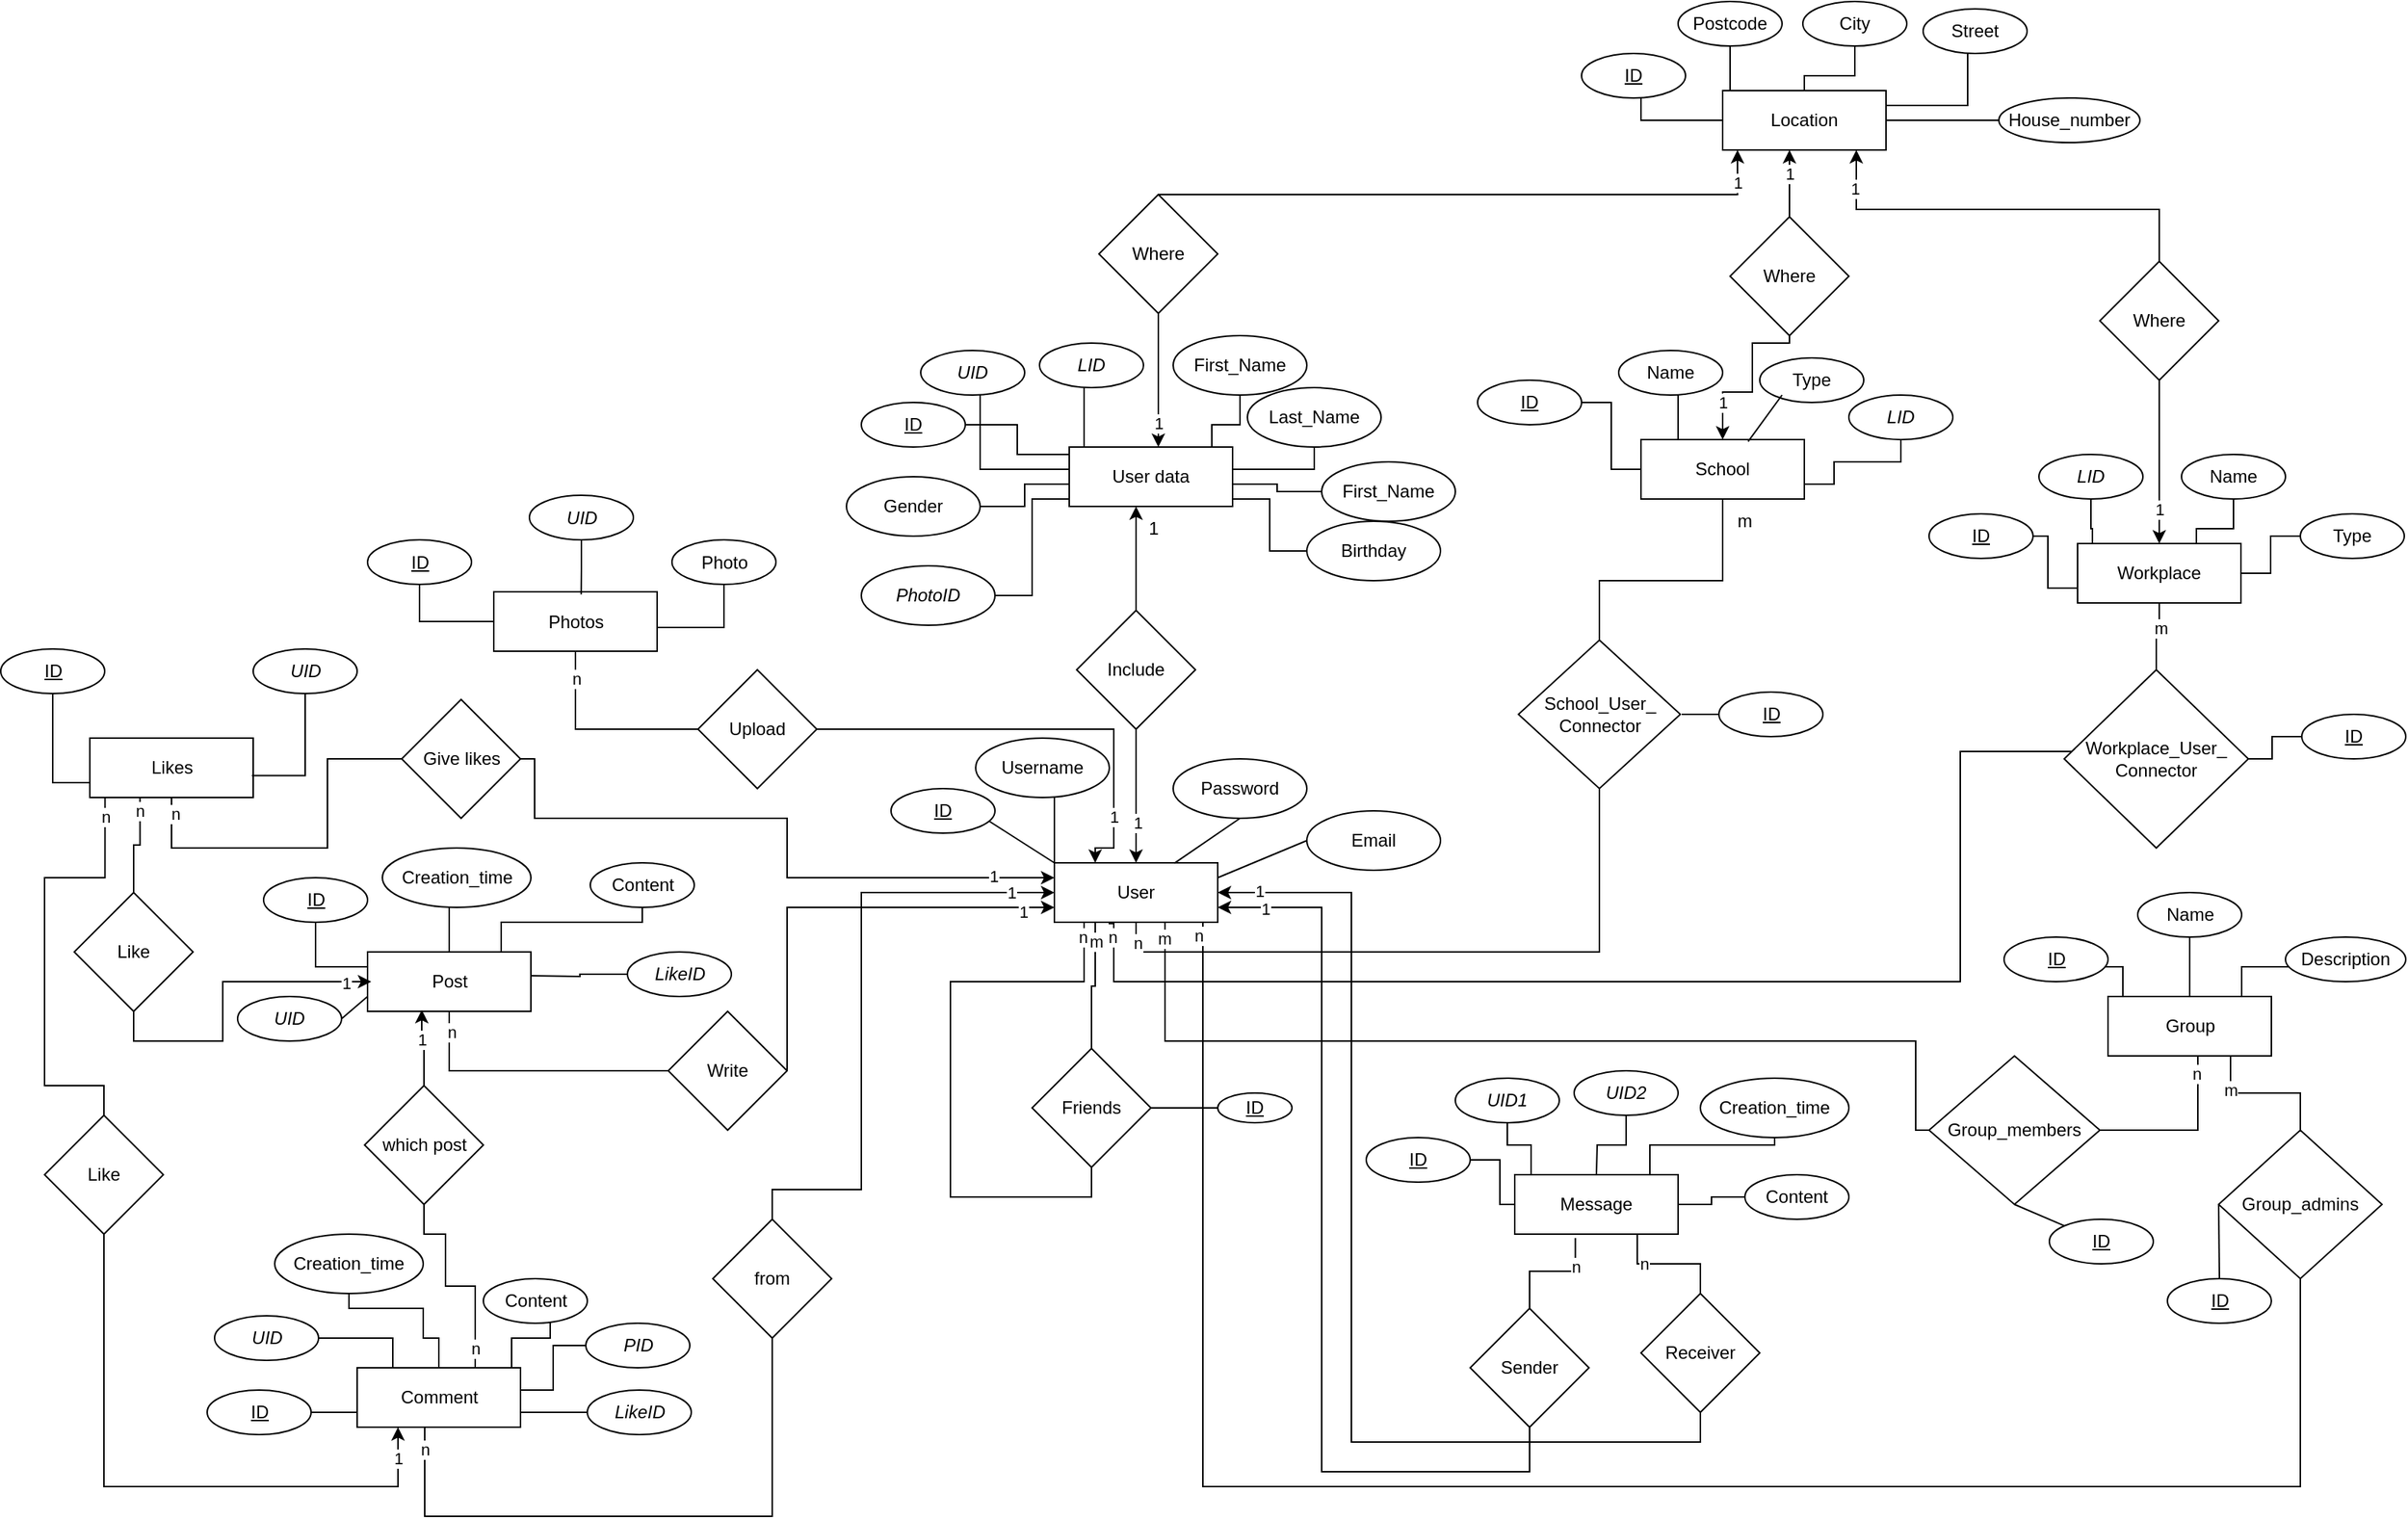 <mxfile version="16.6.6" type="device"><diagram id="nJQSeLc2SiTmhBSi9kHL" name="Page-1"><mxGraphModel dx="3700" dy="2607" grid="1" gridSize="10" guides="1" tooltips="1" connect="1" arrows="1" fold="1" page="1" pageScale="1" pageWidth="827" pageHeight="1169" math="0" shadow="0"><root><mxCell id="0"/><mxCell id="1" parent="0"/><mxCell id="HwJ9htGG-xaMb6MNncc7-193" style="edgeStyle=orthogonalEdgeStyle;rounded=0;orthogonalLoop=1;jettySize=auto;html=1;endArrow=classic;endFill=1;startArrow=classic;startFill=1;" edge="1" parent="1" source="HwJ9htGG-xaMb6MNncc7-1" target="HwJ9htGG-xaMb6MNncc7-2"><mxGeometry relative="1" as="geometry"><Array as="points"><mxPoint x="-455" y="-590"/><mxPoint x="-455" y="-590"/></Array></mxGeometry></mxCell><mxCell id="HwJ9htGG-xaMb6MNncc7-245" value="1" style="edgeLabel;html=1;align=center;verticalAlign=middle;resizable=0;points=[];" vertex="1" connectable="0" parent="HwJ9htGG-xaMb6MNncc7-193"><mxGeometry x="-0.769" y="-1" relative="1" as="geometry"><mxPoint as="offset"/></mxGeometry></mxCell><mxCell id="HwJ9htGG-xaMb6MNncc7-234" style="edgeStyle=orthogonalEdgeStyle;rounded=0;orthogonalLoop=1;jettySize=auto;html=1;entryX=1;entryY=0.5;entryDx=0;entryDy=0;startArrow=classic;startFill=1;endArrow=none;endFill=0;" edge="1" parent="1" source="HwJ9htGG-xaMb6MNncc7-1" target="HwJ9htGG-xaMb6MNncc7-233"><mxGeometry relative="1" as="geometry"><Array as="points"><mxPoint x="-690" y="-460"/></Array></mxGeometry></mxCell><mxCell id="HwJ9htGG-xaMb6MNncc7-236" value="1" style="edgeLabel;html=1;align=center;verticalAlign=middle;resizable=0;points=[];" vertex="1" connectable="0" parent="HwJ9htGG-xaMb6MNncc7-234"><mxGeometry x="-0.855" y="3" relative="1" as="geometry"><mxPoint as="offset"/></mxGeometry></mxCell><mxCell id="HwJ9htGG-xaMb6MNncc7-248" style="edgeStyle=orthogonalEdgeStyle;rounded=0;orthogonalLoop=1;jettySize=auto;html=1;entryX=0.5;entryY=1;entryDx=0;entryDy=0;startArrow=none;startFill=0;endArrow=none;endFill=0;" edge="1" parent="1" source="HwJ9htGG-xaMb6MNncc7-1" target="HwJ9htGG-xaMb6MNncc7-190"><mxGeometry relative="1" as="geometry"><Array as="points"><mxPoint x="-490" y="-410"/><mxPoint x="-580" y="-410"/><mxPoint x="-580" y="-265"/><mxPoint x="-485" y="-265"/></Array></mxGeometry></mxCell><mxCell id="HwJ9htGG-xaMb6MNncc7-250" value="n" style="edgeLabel;html=1;align=center;verticalAlign=middle;resizable=0;points=[];" vertex="1" connectable="0" parent="HwJ9htGG-xaMb6MNncc7-248"><mxGeometry x="-0.95" y="-1" relative="1" as="geometry"><mxPoint as="offset"/></mxGeometry></mxCell><mxCell id="HwJ9htGG-xaMb6MNncc7-1" value="User" style="rounded=0;whiteSpace=wrap;html=1;" vertex="1" parent="1"><mxGeometry x="-510" y="-490" width="110" height="40" as="geometry"/></mxCell><mxCell id="HwJ9htGG-xaMb6MNncc7-2" value="User data" style="rounded=0;whiteSpace=wrap;html=1;" vertex="1" parent="1"><mxGeometry x="-500" y="-770" width="110" height="40" as="geometry"/></mxCell><mxCell id="HwJ9htGG-xaMb6MNncc7-3" value="School" style="rounded=0;whiteSpace=wrap;html=1;" vertex="1" parent="1"><mxGeometry x="-115" y="-775" width="110" height="40" as="geometry"/></mxCell><mxCell id="HwJ9htGG-xaMb6MNncc7-6" value="Workplace" style="rounded=0;whiteSpace=wrap;html=1;" vertex="1" parent="1"><mxGeometry x="179" y="-705" width="110" height="40" as="geometry"/></mxCell><mxCell id="HwJ9htGG-xaMb6MNncc7-218" style="edgeStyle=orthogonalEdgeStyle;rounded=0;orthogonalLoop=1;jettySize=auto;html=1;entryX=0.5;entryY=0;entryDx=0;entryDy=0;startArrow=classic;startFill=1;endArrow=none;endFill=0;" edge="1" parent="1" source="HwJ9htGG-xaMb6MNncc7-9" target="HwJ9htGG-xaMb6MNncc7-213"><mxGeometry relative="1" as="geometry"><Array as="points"><mxPoint x="-50" y="-940"/><mxPoint x="-237" y="-940"/></Array></mxGeometry></mxCell><mxCell id="HwJ9htGG-xaMb6MNncc7-225" value="1" style="edgeLabel;html=1;align=center;verticalAlign=middle;resizable=0;points=[];" vertex="1" connectable="0" parent="HwJ9htGG-xaMb6MNncc7-218"><mxGeometry x="-0.898" relative="1" as="geometry"><mxPoint as="offset"/></mxGeometry></mxCell><mxCell id="HwJ9htGG-xaMb6MNncc7-9" value="Location" style="rounded=0;whiteSpace=wrap;html=1;" vertex="1" parent="1"><mxGeometry x="-60" y="-1010" width="110" height="40" as="geometry"/></mxCell><mxCell id="HwJ9htGG-xaMb6MNncc7-11" value="Post" style="rounded=0;whiteSpace=wrap;html=1;" vertex="1" parent="1"><mxGeometry x="-972.5" y="-430" width="110" height="40" as="geometry"/></mxCell><mxCell id="HwJ9htGG-xaMb6MNncc7-12" value="Likes" style="rounded=0;whiteSpace=wrap;html=1;" vertex="1" parent="1"><mxGeometry x="-1159.5" y="-574" width="110" height="40" as="geometry"/></mxCell><mxCell id="HwJ9htGG-xaMb6MNncc7-13" value="Comment" style="rounded=0;whiteSpace=wrap;html=1;" vertex="1" parent="1"><mxGeometry x="-979.5" y="-150" width="110" height="40" as="geometry"/></mxCell><mxCell id="HwJ9htGG-xaMb6MNncc7-281" style="edgeStyle=orthogonalEdgeStyle;rounded=0;orthogonalLoop=1;jettySize=auto;html=1;entryX=1;entryY=0.5;entryDx=0;entryDy=0;startArrow=none;startFill=0;endArrow=none;endFill=0;" edge="1" parent="1" source="HwJ9htGG-xaMb6MNncc7-14" target="HwJ9htGG-xaMb6MNncc7-188"><mxGeometry relative="1" as="geometry"><Array as="points"><mxPoint x="260" y="-310"/></Array></mxGeometry></mxCell><mxCell id="HwJ9htGG-xaMb6MNncc7-285" value="n" style="edgeLabel;html=1;align=center;verticalAlign=middle;resizable=0;points=[];" vertex="1" connectable="0" parent="HwJ9htGG-xaMb6MNncc7-281"><mxGeometry x="-0.792" y="-1" relative="1" as="geometry"><mxPoint as="offset"/></mxGeometry></mxCell><mxCell id="HwJ9htGG-xaMb6MNncc7-14" value="Group" style="rounded=0;whiteSpace=wrap;html=1;" vertex="1" parent="1"><mxGeometry x="199.5" y="-400" width="110" height="40" as="geometry"/></mxCell><mxCell id="HwJ9htGG-xaMb6MNncc7-17" value="Message" style="rounded=0;whiteSpace=wrap;html=1;" vertex="1" parent="1"><mxGeometry x="-200" y="-280" width="110" height="40" as="geometry"/></mxCell><mxCell id="HwJ9htGG-xaMb6MNncc7-18" value="Photos" style="rounded=0;whiteSpace=wrap;html=1;" vertex="1" parent="1"><mxGeometry x="-887.5" y="-672.5" width="110" height="40" as="geometry"/></mxCell><mxCell id="HwJ9htGG-xaMb6MNncc7-20" value="&lt;u&gt;ID&lt;/u&gt;" style="ellipse;whiteSpace=wrap;html=1;" vertex="1" parent="1"><mxGeometry x="-620" y="-540" width="70" height="30" as="geometry"/></mxCell><mxCell id="HwJ9htGG-xaMb6MNncc7-28" style="edgeStyle=orthogonalEdgeStyle;rounded=0;orthogonalLoop=1;jettySize=auto;html=1;endArrow=none;endFill=0;" edge="1" parent="1" source="HwJ9htGG-xaMb6MNncc7-21" target="HwJ9htGG-xaMb6MNncc7-1"><mxGeometry relative="1" as="geometry"><Array as="points"><mxPoint x="-485" y="-490"/><mxPoint x="-485" y="-490"/></Array></mxGeometry></mxCell><mxCell id="HwJ9htGG-xaMb6MNncc7-21" value="Username" style="ellipse;whiteSpace=wrap;html=1;" vertex="1" parent="1"><mxGeometry x="-563" y="-574" width="90" height="40" as="geometry"/></mxCell><mxCell id="HwJ9htGG-xaMb6MNncc7-24" value="Password" style="ellipse;whiteSpace=wrap;html=1;" vertex="1" parent="1"><mxGeometry x="-430" y="-560" width="90" height="40" as="geometry"/></mxCell><mxCell id="HwJ9htGG-xaMb6MNncc7-25" value="Email" style="ellipse;whiteSpace=wrap;html=1;" vertex="1" parent="1"><mxGeometry x="-340" y="-525" width="90" height="40" as="geometry"/></mxCell><mxCell id="HwJ9htGG-xaMb6MNncc7-43" style="edgeStyle=orthogonalEdgeStyle;rounded=0;orthogonalLoop=1;jettySize=auto;html=1;entryX=0;entryY=0.5;entryDx=0;entryDy=0;endArrow=none;endFill=0;" edge="1" parent="1" source="HwJ9htGG-xaMb6MNncc7-30" target="HwJ9htGG-xaMb6MNncc7-2"><mxGeometry relative="1" as="geometry"><Array as="points"><mxPoint x="-535" y="-785"/><mxPoint x="-535" y="-765"/><mxPoint x="-500" y="-765"/></Array></mxGeometry></mxCell><mxCell id="HwJ9htGG-xaMb6MNncc7-30" value="&lt;u&gt;ID&lt;/u&gt;" style="ellipse;whiteSpace=wrap;html=1;" vertex="1" parent="1"><mxGeometry x="-640" y="-800" width="70" height="30" as="geometry"/></mxCell><mxCell id="HwJ9htGG-xaMb6MNncc7-48" style="edgeStyle=orthogonalEdgeStyle;rounded=0;orthogonalLoop=1;jettySize=auto;html=1;entryX=0.873;entryY=-0.001;entryDx=0;entryDy=0;entryPerimeter=0;endArrow=none;endFill=0;" edge="1" parent="1" source="HwJ9htGG-xaMb6MNncc7-31" target="HwJ9htGG-xaMb6MNncc7-2"><mxGeometry relative="1" as="geometry"/></mxCell><mxCell id="HwJ9htGG-xaMb6MNncc7-31" value="First_Name" style="ellipse;whiteSpace=wrap;html=1;" vertex="1" parent="1"><mxGeometry x="-430" y="-845" width="90" height="40" as="geometry"/></mxCell><mxCell id="HwJ9htGG-xaMb6MNncc7-44" style="edgeStyle=orthogonalEdgeStyle;rounded=0;orthogonalLoop=1;jettySize=auto;html=1;entryX=0;entryY=0.5;entryDx=0;entryDy=0;endArrow=none;endFill=0;" edge="1" parent="1" source="HwJ9htGG-xaMb6MNncc7-32" target="HwJ9htGG-xaMb6MNncc7-2"><mxGeometry relative="1" as="geometry"><Array as="points"><mxPoint x="-560" y="-755"/><mxPoint x="-500" y="-755"/></Array></mxGeometry></mxCell><mxCell id="HwJ9htGG-xaMb6MNncc7-32" value="&lt;i&gt;UID&lt;/i&gt;" style="ellipse;whiteSpace=wrap;html=1;" vertex="1" parent="1"><mxGeometry x="-600" y="-835" width="70" height="30" as="geometry"/></mxCell><mxCell id="HwJ9htGG-xaMb6MNncc7-49" style="edgeStyle=orthogonalEdgeStyle;rounded=0;orthogonalLoop=1;jettySize=auto;html=1;entryX=1;entryY=0.5;entryDx=0;entryDy=0;endArrow=none;endFill=0;" edge="1" parent="1" source="HwJ9htGG-xaMb6MNncc7-33" target="HwJ9htGG-xaMb6MNncc7-2"><mxGeometry relative="1" as="geometry"><mxPoint x="-370" y="-750" as="targetPoint"/><Array as="points"><mxPoint x="-335" y="-755"/><mxPoint x="-390" y="-755"/></Array></mxGeometry></mxCell><mxCell id="HwJ9htGG-xaMb6MNncc7-33" value="Last_Name" style="ellipse;whiteSpace=wrap;html=1;" vertex="1" parent="1"><mxGeometry x="-380" y="-810" width="90" height="40" as="geometry"/></mxCell><mxCell id="HwJ9htGG-xaMb6MNncc7-50" style="edgeStyle=orthogonalEdgeStyle;rounded=0;orthogonalLoop=1;jettySize=auto;html=1;endArrow=none;endFill=0;" edge="1" parent="1" source="HwJ9htGG-xaMb6MNncc7-34"><mxGeometry relative="1" as="geometry"><mxPoint x="-390" y="-750" as="targetPoint"/><Array as="points"><mxPoint x="-360" y="-740"/><mxPoint x="-360" y="-745"/><mxPoint x="-390" y="-745"/></Array></mxGeometry></mxCell><mxCell id="HwJ9htGG-xaMb6MNncc7-34" value="First_Name" style="ellipse;whiteSpace=wrap;html=1;" vertex="1" parent="1"><mxGeometry x="-330" y="-760" width="90" height="40" as="geometry"/></mxCell><mxCell id="HwJ9htGG-xaMb6MNncc7-42" style="edgeStyle=orthogonalEdgeStyle;rounded=0;orthogonalLoop=1;jettySize=auto;html=1;entryX=0;entryY=0.5;entryDx=0;entryDy=0;endArrow=none;endFill=0;" edge="1" parent="1" source="HwJ9htGG-xaMb6MNncc7-35" target="HwJ9htGG-xaMb6MNncc7-2"><mxGeometry relative="1" as="geometry"><Array as="points"><mxPoint x="-530" y="-730"/><mxPoint x="-530" y="-745"/><mxPoint x="-500" y="-745"/></Array></mxGeometry></mxCell><mxCell id="HwJ9htGG-xaMb6MNncc7-35" value="Gender" style="ellipse;whiteSpace=wrap;html=1;" vertex="1" parent="1"><mxGeometry x="-650" y="-750" width="90" height="40" as="geometry"/></mxCell><mxCell id="HwJ9htGG-xaMb6MNncc7-51" style="edgeStyle=orthogonalEdgeStyle;rounded=0;orthogonalLoop=1;jettySize=auto;html=1;entryX=1;entryY=0.5;entryDx=0;entryDy=0;endArrow=none;endFill=0;" edge="1" parent="1" source="HwJ9htGG-xaMb6MNncc7-36" target="HwJ9htGG-xaMb6MNncc7-2"><mxGeometry relative="1" as="geometry"><Array as="points"><mxPoint x="-365" y="-700"/><mxPoint x="-365" y="-735"/><mxPoint x="-390" y="-735"/></Array></mxGeometry></mxCell><mxCell id="HwJ9htGG-xaMb6MNncc7-36" value="Birthday" style="ellipse;whiteSpace=wrap;html=1;" vertex="1" parent="1"><mxGeometry x="-340" y="-720" width="90" height="40" as="geometry"/></mxCell><mxCell id="HwJ9htGG-xaMb6MNncc7-40" style="edgeStyle=orthogonalEdgeStyle;rounded=0;orthogonalLoop=1;jettySize=auto;html=1;entryX=0;entryY=0.75;entryDx=0;entryDy=0;endArrow=none;endFill=0;" edge="1" parent="1" source="HwJ9htGG-xaMb6MNncc7-38" target="HwJ9htGG-xaMb6MNncc7-2"><mxGeometry relative="1" as="geometry"><Array as="points"><mxPoint x="-525" y="-670"/><mxPoint x="-525" y="-735"/><mxPoint x="-500" y="-735"/></Array></mxGeometry></mxCell><mxCell id="HwJ9htGG-xaMb6MNncc7-38" value="&lt;i&gt;PhotoID&lt;/i&gt;" style="ellipse;whiteSpace=wrap;html=1;" vertex="1" parent="1"><mxGeometry x="-640" y="-690" width="90" height="40" as="geometry"/></mxCell><mxCell id="HwJ9htGG-xaMb6MNncc7-47" style="edgeStyle=orthogonalEdgeStyle;rounded=0;orthogonalLoop=1;jettySize=auto;html=1;entryX=0.25;entryY=0;entryDx=0;entryDy=0;endArrow=none;endFill=0;" edge="1" parent="1" source="HwJ9htGG-xaMb6MNncc7-39" target="HwJ9htGG-xaMb6MNncc7-2"><mxGeometry relative="1" as="geometry"><Array as="points"><mxPoint x="-490" y="-770"/></Array></mxGeometry></mxCell><mxCell id="HwJ9htGG-xaMb6MNncc7-39" value="&lt;i&gt;LID&lt;/i&gt;" style="ellipse;whiteSpace=wrap;html=1;" vertex="1" parent="1"><mxGeometry x="-520" y="-840" width="70" height="30" as="geometry"/></mxCell><mxCell id="HwJ9htGG-xaMb6MNncc7-58" style="edgeStyle=orthogonalEdgeStyle;rounded=0;orthogonalLoop=1;jettySize=auto;html=1;entryX=0;entryY=0.5;entryDx=0;entryDy=0;endArrow=none;endFill=0;" edge="1" parent="1" source="HwJ9htGG-xaMb6MNncc7-52" target="HwJ9htGG-xaMb6MNncc7-3"><mxGeometry relative="1" as="geometry"/></mxCell><mxCell id="HwJ9htGG-xaMb6MNncc7-52" value="&lt;u&gt;ID&lt;/u&gt;" style="ellipse;whiteSpace=wrap;html=1;" vertex="1" parent="1"><mxGeometry x="-225" y="-815" width="70" height="30" as="geometry"/></mxCell><mxCell id="HwJ9htGG-xaMb6MNncc7-57" style="edgeStyle=orthogonalEdgeStyle;rounded=0;orthogonalLoop=1;jettySize=auto;html=1;endArrow=none;endFill=0;" edge="1" parent="1" source="HwJ9htGG-xaMb6MNncc7-53" target="HwJ9htGG-xaMb6MNncc7-3"><mxGeometry relative="1" as="geometry"><Array as="points"><mxPoint x="-90" y="-795"/><mxPoint x="-90" y="-795"/></Array></mxGeometry></mxCell><mxCell id="HwJ9htGG-xaMb6MNncc7-53" value="Name" style="ellipse;whiteSpace=wrap;html=1;" vertex="1" parent="1"><mxGeometry x="-130" y="-835" width="70" height="30" as="geometry"/></mxCell><mxCell id="HwJ9htGG-xaMb6MNncc7-54" value="Type" style="ellipse;whiteSpace=wrap;html=1;" vertex="1" parent="1"><mxGeometry x="-35" y="-830" width="70" height="30" as="geometry"/></mxCell><mxCell id="HwJ9htGG-xaMb6MNncc7-60" style="edgeStyle=orthogonalEdgeStyle;rounded=0;orthogonalLoop=1;jettySize=auto;html=1;entryX=1;entryY=0.75;entryDx=0;entryDy=0;endArrow=none;endFill=0;" edge="1" parent="1" source="HwJ9htGG-xaMb6MNncc7-55" target="HwJ9htGG-xaMb6MNncc7-3"><mxGeometry relative="1" as="geometry"><Array as="points"><mxPoint x="15" y="-760"/><mxPoint x="15" y="-745"/></Array></mxGeometry></mxCell><mxCell id="HwJ9htGG-xaMb6MNncc7-55" value="&lt;i&gt;LID&lt;/i&gt;" style="ellipse;whiteSpace=wrap;html=1;" vertex="1" parent="1"><mxGeometry x="25" y="-805" width="70" height="30" as="geometry"/></mxCell><mxCell id="HwJ9htGG-xaMb6MNncc7-179" style="edgeStyle=orthogonalEdgeStyle;rounded=0;orthogonalLoop=1;jettySize=auto;html=1;endArrow=none;endFill=0;" edge="1" parent="1" source="HwJ9htGG-xaMb6MNncc7-61"><mxGeometry relative="1" as="geometry"><mxPoint x="-87.5" y="-590" as="targetPoint"/></mxGeometry></mxCell><mxCell id="HwJ9htGG-xaMb6MNncc7-61" value="&lt;u&gt;ID&lt;/u&gt;" style="ellipse;whiteSpace=wrap;html=1;" vertex="1" parent="1"><mxGeometry x="-62.5" y="-605" width="70" height="30" as="geometry"/></mxCell><mxCell id="HwJ9htGG-xaMb6MNncc7-75" style="edgeStyle=orthogonalEdgeStyle;rounded=0;orthogonalLoop=1;jettySize=auto;html=1;entryX=0;entryY=0.75;entryDx=0;entryDy=0;endArrow=none;endFill=0;" edge="1" parent="1" source="HwJ9htGG-xaMb6MNncc7-68" target="HwJ9htGG-xaMb6MNncc7-6"><mxGeometry relative="1" as="geometry"><Array as="points"><mxPoint x="159" y="-675"/></Array></mxGeometry></mxCell><mxCell id="HwJ9htGG-xaMb6MNncc7-68" value="&lt;u&gt;ID&lt;/u&gt;" style="ellipse;whiteSpace=wrap;html=1;" vertex="1" parent="1"><mxGeometry x="79" y="-725" width="70" height="30" as="geometry"/></mxCell><mxCell id="HwJ9htGG-xaMb6MNncc7-72" style="edgeStyle=orthogonalEdgeStyle;rounded=0;orthogonalLoop=1;jettySize=auto;html=1;endArrow=none;endFill=0;" edge="1" parent="1" source="HwJ9htGG-xaMb6MNncc7-69" target="HwJ9htGG-xaMb6MNncc7-6"><mxGeometry relative="1" as="geometry"><Array as="points"><mxPoint x="188" y="-715"/><mxPoint x="189" y="-715"/></Array></mxGeometry></mxCell><mxCell id="HwJ9htGG-xaMb6MNncc7-69" value="&lt;i&gt;LID&lt;/i&gt;" style="ellipse;whiteSpace=wrap;html=1;" vertex="1" parent="1"><mxGeometry x="153" y="-765" width="70" height="30" as="geometry"/></mxCell><mxCell id="HwJ9htGG-xaMb6MNncc7-73" style="edgeStyle=orthogonalEdgeStyle;rounded=0;orthogonalLoop=1;jettySize=auto;html=1;entryX=0.5;entryY=0;entryDx=0;entryDy=0;endArrow=none;endFill=0;" edge="1" parent="1" source="HwJ9htGG-xaMb6MNncc7-70" target="HwJ9htGG-xaMb6MNncc7-6"><mxGeometry relative="1" as="geometry"><Array as="points"><mxPoint x="284" y="-715"/><mxPoint x="259" y="-715"/><mxPoint x="259" y="-705"/></Array></mxGeometry></mxCell><mxCell id="HwJ9htGG-xaMb6MNncc7-70" value="Name" style="ellipse;whiteSpace=wrap;html=1;" vertex="1" parent="1"><mxGeometry x="249" y="-765" width="70" height="30" as="geometry"/></mxCell><mxCell id="HwJ9htGG-xaMb6MNncc7-74" style="edgeStyle=orthogonalEdgeStyle;rounded=0;orthogonalLoop=1;jettySize=auto;html=1;entryX=1;entryY=0.5;entryDx=0;entryDy=0;endArrow=none;endFill=0;" edge="1" parent="1" source="HwJ9htGG-xaMb6MNncc7-71" target="HwJ9htGG-xaMb6MNncc7-6"><mxGeometry relative="1" as="geometry"/></mxCell><mxCell id="HwJ9htGG-xaMb6MNncc7-71" value="Type" style="ellipse;whiteSpace=wrap;html=1;" vertex="1" parent="1"><mxGeometry x="329" y="-725" width="70" height="30" as="geometry"/></mxCell><mxCell id="HwJ9htGG-xaMb6MNncc7-185" style="edgeStyle=orthogonalEdgeStyle;rounded=0;orthogonalLoop=1;jettySize=auto;html=1;endArrow=none;endFill=0;" edge="1" parent="1" source="HwJ9htGG-xaMb6MNncc7-76" target="HwJ9htGG-xaMb6MNncc7-184"><mxGeometry relative="1" as="geometry"/></mxCell><mxCell id="HwJ9htGG-xaMb6MNncc7-76" value="&lt;u&gt;ID&lt;/u&gt;" style="ellipse;whiteSpace=wrap;html=1;" vertex="1" parent="1"><mxGeometry x="330" y="-590" width="70" height="30" as="geometry"/></mxCell><mxCell id="HwJ9htGG-xaMb6MNncc7-110" style="edgeStyle=orthogonalEdgeStyle;rounded=0;orthogonalLoop=1;jettySize=auto;html=1;entryX=0;entryY=0.5;entryDx=0;entryDy=0;endArrow=none;endFill=0;" edge="1" parent="1" source="HwJ9htGG-xaMb6MNncc7-83" target="HwJ9htGG-xaMb6MNncc7-9"><mxGeometry relative="1" as="geometry"><Array as="points"><mxPoint x="-115" y="-990"/></Array></mxGeometry></mxCell><mxCell id="HwJ9htGG-xaMb6MNncc7-83" value="&lt;u&gt;ID&lt;/u&gt;" style="ellipse;whiteSpace=wrap;html=1;" vertex="1" parent="1"><mxGeometry x="-155" y="-1035" width="70" height="30" as="geometry"/></mxCell><mxCell id="HwJ9htGG-xaMb6MNncc7-109" style="edgeStyle=orthogonalEdgeStyle;rounded=0;orthogonalLoop=1;jettySize=auto;html=1;entryX=0.5;entryY=0;entryDx=0;entryDy=0;endArrow=none;endFill=0;" edge="1" parent="1" source="HwJ9htGG-xaMb6MNncc7-87" target="HwJ9htGG-xaMb6MNncc7-9"><mxGeometry relative="1" as="geometry"><Array as="points"><mxPoint x="-55" y="-1010"/></Array></mxGeometry></mxCell><mxCell id="HwJ9htGG-xaMb6MNncc7-87" value="Postcode" style="ellipse;whiteSpace=wrap;html=1;" vertex="1" parent="1"><mxGeometry x="-90" y="-1070" width="70" height="30" as="geometry"/></mxCell><mxCell id="HwJ9htGG-xaMb6MNncc7-105" style="edgeStyle=orthogonalEdgeStyle;rounded=0;orthogonalLoop=1;jettySize=auto;html=1;endArrow=none;endFill=0;" edge="1" parent="1" source="HwJ9htGG-xaMb6MNncc7-88" target="HwJ9htGG-xaMb6MNncc7-9"><mxGeometry relative="1" as="geometry"/></mxCell><mxCell id="HwJ9htGG-xaMb6MNncc7-88" value="City" style="ellipse;whiteSpace=wrap;html=1;" vertex="1" parent="1"><mxGeometry x="-6" y="-1070" width="70" height="30" as="geometry"/></mxCell><mxCell id="HwJ9htGG-xaMb6MNncc7-106" style="edgeStyle=orthogonalEdgeStyle;rounded=0;orthogonalLoop=1;jettySize=auto;html=1;entryX=1;entryY=0.5;entryDx=0;entryDy=0;endArrow=none;endFill=0;" edge="1" parent="1" source="HwJ9htGG-xaMb6MNncc7-89" target="HwJ9htGG-xaMb6MNncc7-9"><mxGeometry relative="1" as="geometry"><Array as="points"><mxPoint x="105" y="-1000"/><mxPoint x="50" y="-1000"/></Array></mxGeometry></mxCell><mxCell id="HwJ9htGG-xaMb6MNncc7-89" value="Street" style="ellipse;whiteSpace=wrap;html=1;" vertex="1" parent="1"><mxGeometry x="75" y="-1065" width="70" height="30" as="geometry"/></mxCell><mxCell id="HwJ9htGG-xaMb6MNncc7-107" style="edgeStyle=orthogonalEdgeStyle;rounded=0;orthogonalLoop=1;jettySize=auto;html=1;entryX=1;entryY=0.5;entryDx=0;entryDy=0;endArrow=none;endFill=0;" edge="1" parent="1" source="HwJ9htGG-xaMb6MNncc7-90" target="HwJ9htGG-xaMb6MNncc7-9"><mxGeometry relative="1" as="geometry"/></mxCell><mxCell id="HwJ9htGG-xaMb6MNncc7-90" value="House_number" style="ellipse;whiteSpace=wrap;html=1;" vertex="1" parent="1"><mxGeometry x="126" y="-1005" width="95" height="30" as="geometry"/></mxCell><mxCell id="HwJ9htGG-xaMb6MNncc7-112" style="edgeStyle=orthogonalEdgeStyle;rounded=0;orthogonalLoop=1;jettySize=auto;html=1;entryX=0;entryY=0.5;entryDx=0;entryDy=0;endArrow=none;endFill=0;" edge="1" parent="1" source="HwJ9htGG-xaMb6MNncc7-98" target="HwJ9htGG-xaMb6MNncc7-11"><mxGeometry relative="1" as="geometry"><Array as="points"><mxPoint x="-1007.5" y="-420"/><mxPoint x="-972.5" y="-420"/></Array></mxGeometry></mxCell><mxCell id="HwJ9htGG-xaMb6MNncc7-98" value="&lt;u&gt;ID&lt;/u&gt;" style="ellipse;whiteSpace=wrap;html=1;" vertex="1" parent="1"><mxGeometry x="-1042.5" y="-480" width="70" height="30" as="geometry"/></mxCell><mxCell id="HwJ9htGG-xaMb6MNncc7-113" style="edgeStyle=orthogonalEdgeStyle;rounded=0;orthogonalLoop=1;jettySize=auto;html=1;entryX=0.5;entryY=0;entryDx=0;entryDy=0;endArrow=none;endFill=0;" edge="1" parent="1" source="HwJ9htGG-xaMb6MNncc7-99" target="HwJ9htGG-xaMb6MNncc7-11"><mxGeometry relative="1" as="geometry"><Array as="points"><mxPoint x="-917.5" y="-450"/><mxPoint x="-917.5" y="-450"/></Array></mxGeometry></mxCell><mxCell id="HwJ9htGG-xaMb6MNncc7-99" value="Creation_time" style="ellipse;whiteSpace=wrap;html=1;" vertex="1" parent="1"><mxGeometry x="-962.5" y="-500" width="100" height="40" as="geometry"/></mxCell><mxCell id="HwJ9htGG-xaMb6MNncc7-114" style="edgeStyle=orthogonalEdgeStyle;rounded=0;orthogonalLoop=1;jettySize=auto;html=1;entryX=0.5;entryY=0;entryDx=0;entryDy=0;endArrow=none;endFill=0;" edge="1" parent="1" source="HwJ9htGG-xaMb6MNncc7-100" target="HwJ9htGG-xaMb6MNncc7-11"><mxGeometry relative="1" as="geometry"><Array as="points"><mxPoint x="-787.5" y="-450"/><mxPoint x="-882.5" y="-450"/><mxPoint x="-882.5" y="-430"/></Array></mxGeometry></mxCell><mxCell id="HwJ9htGG-xaMb6MNncc7-100" value="Content" style="ellipse;whiteSpace=wrap;html=1;" vertex="1" parent="1"><mxGeometry x="-822.5" y="-490" width="70" height="30" as="geometry"/></mxCell><mxCell id="HwJ9htGG-xaMb6MNncc7-115" style="edgeStyle=orthogonalEdgeStyle;rounded=0;orthogonalLoop=1;jettySize=auto;html=1;endArrow=none;endFill=0;" edge="1" parent="1" source="HwJ9htGG-xaMb6MNncc7-101"><mxGeometry relative="1" as="geometry"><mxPoint x="-862.5" y="-414" as="targetPoint"/></mxGeometry></mxCell><mxCell id="HwJ9htGG-xaMb6MNncc7-101" value="&lt;i&gt;LikeID&lt;/i&gt;" style="ellipse;whiteSpace=wrap;html=1;" vertex="1" parent="1"><mxGeometry x="-797.5" y="-430" width="70" height="30" as="geometry"/></mxCell><mxCell id="HwJ9htGG-xaMb6MNncc7-118" style="edgeStyle=orthogonalEdgeStyle;rounded=0;orthogonalLoop=1;jettySize=auto;html=1;entryX=0;entryY=0.75;entryDx=0;entryDy=0;endArrow=none;endFill=0;" edge="1" parent="1" source="HwJ9htGG-xaMb6MNncc7-116" target="HwJ9htGG-xaMb6MNncc7-12"><mxGeometry relative="1" as="geometry"/></mxCell><mxCell id="HwJ9htGG-xaMb6MNncc7-116" value="&lt;u&gt;ID&lt;/u&gt;" style="ellipse;whiteSpace=wrap;html=1;" vertex="1" parent="1"><mxGeometry x="-1219.5" y="-634" width="70" height="30" as="geometry"/></mxCell><mxCell id="HwJ9htGG-xaMb6MNncc7-124" style="edgeStyle=orthogonalEdgeStyle;rounded=0;orthogonalLoop=1;jettySize=auto;html=1;entryX=0;entryY=0.75;entryDx=0;entryDy=0;endArrow=none;endFill=0;" edge="1" parent="1" source="HwJ9htGG-xaMb6MNncc7-120" target="HwJ9htGG-xaMb6MNncc7-13"><mxGeometry relative="1" as="geometry"><Array as="points"><mxPoint x="-1040.5" y="-120"/></Array></mxGeometry></mxCell><mxCell id="HwJ9htGG-xaMb6MNncc7-120" value="&lt;u&gt;ID&lt;/u&gt;" style="ellipse;whiteSpace=wrap;html=1;" vertex="1" parent="1"><mxGeometry x="-1080.5" y="-135" width="70" height="30" as="geometry"/></mxCell><mxCell id="HwJ9htGG-xaMb6MNncc7-127" style="edgeStyle=orthogonalEdgeStyle;rounded=0;orthogonalLoop=1;jettySize=auto;html=1;entryX=0.5;entryY=0;entryDx=0;entryDy=0;endArrow=none;endFill=0;exitX=0.5;exitY=1;exitDx=0;exitDy=0;" edge="1" parent="1" source="HwJ9htGG-xaMb6MNncc7-121" target="HwJ9htGG-xaMb6MNncc7-13"><mxGeometry relative="1" as="geometry"><Array as="points"><mxPoint x="-935" y="-190"/><mxPoint x="-935" y="-170"/><mxPoint x="-924" y="-170"/></Array></mxGeometry></mxCell><mxCell id="HwJ9htGG-xaMb6MNncc7-121" value="Creation_time" style="ellipse;whiteSpace=wrap;html=1;" vertex="1" parent="1"><mxGeometry x="-1035" y="-240" width="100" height="40" as="geometry"/></mxCell><mxCell id="HwJ9htGG-xaMb6MNncc7-126" style="edgeStyle=orthogonalEdgeStyle;rounded=0;orthogonalLoop=1;jettySize=auto;html=1;endArrow=none;endFill=0;" edge="1" parent="1" source="HwJ9htGG-xaMb6MNncc7-122" target="HwJ9htGG-xaMb6MNncc7-13"><mxGeometry relative="1" as="geometry"><Array as="points"><mxPoint x="-849.5" y="-170"/><mxPoint x="-875.5" y="-170"/></Array></mxGeometry></mxCell><mxCell id="HwJ9htGG-xaMb6MNncc7-122" value="Content" style="ellipse;whiteSpace=wrap;html=1;" vertex="1" parent="1"><mxGeometry x="-894.5" y="-210" width="70" height="30" as="geometry"/></mxCell><mxCell id="HwJ9htGG-xaMb6MNncc7-125" style="edgeStyle=orthogonalEdgeStyle;rounded=0;orthogonalLoop=1;jettySize=auto;html=1;entryX=1;entryY=0.75;entryDx=0;entryDy=0;endArrow=none;endFill=0;" edge="1" parent="1" source="HwJ9htGG-xaMb6MNncc7-123" target="HwJ9htGG-xaMb6MNncc7-13"><mxGeometry relative="1" as="geometry"><Array as="points"><mxPoint x="-794.5" y="-120"/></Array></mxGeometry></mxCell><mxCell id="HwJ9htGG-xaMb6MNncc7-123" value="&lt;i&gt;LikeID&lt;/i&gt;" style="ellipse;whiteSpace=wrap;html=1;" vertex="1" parent="1"><mxGeometry x="-824.5" y="-135" width="70" height="30" as="geometry"/></mxCell><mxCell id="HwJ9htGG-xaMb6MNncc7-132" style="edgeStyle=orthogonalEdgeStyle;rounded=0;orthogonalLoop=1;jettySize=auto;html=1;entryX=0.5;entryY=0;entryDx=0;entryDy=0;endArrow=none;endFill=0;" edge="1" parent="1" source="HwJ9htGG-xaMb6MNncc7-128" target="HwJ9htGG-xaMb6MNncc7-14"><mxGeometry relative="1" as="geometry"><Array as="points"><mxPoint x="209.5" y="-420"/><mxPoint x="209.5" y="-400"/></Array></mxGeometry></mxCell><mxCell id="HwJ9htGG-xaMb6MNncc7-128" value="&lt;u&gt;ID&lt;/u&gt;" style="ellipse;whiteSpace=wrap;html=1;" vertex="1" parent="1"><mxGeometry x="129.5" y="-440" width="70" height="30" as="geometry"/></mxCell><mxCell id="HwJ9htGG-xaMb6MNncc7-131" style="edgeStyle=orthogonalEdgeStyle;rounded=0;orthogonalLoop=1;jettySize=auto;html=1;endArrow=none;endFill=0;" edge="1" parent="1" source="HwJ9htGG-xaMb6MNncc7-129" target="HwJ9htGG-xaMb6MNncc7-14"><mxGeometry relative="1" as="geometry"/></mxCell><mxCell id="HwJ9htGG-xaMb6MNncc7-129" value="Name" style="ellipse;whiteSpace=wrap;html=1;" vertex="1" parent="1"><mxGeometry x="219.5" y="-470" width="70" height="30" as="geometry"/></mxCell><mxCell id="HwJ9htGG-xaMb6MNncc7-133" style="edgeStyle=orthogonalEdgeStyle;rounded=0;orthogonalLoop=1;jettySize=auto;html=1;entryX=0.5;entryY=0;entryDx=0;entryDy=0;endArrow=none;endFill=0;" edge="1" parent="1" source="HwJ9htGG-xaMb6MNncc7-130" target="HwJ9htGG-xaMb6MNncc7-14"><mxGeometry relative="1" as="geometry"><Array as="points"><mxPoint x="289.5" y="-420"/><mxPoint x="289.5" y="-400"/></Array></mxGeometry></mxCell><mxCell id="HwJ9htGG-xaMb6MNncc7-130" value="Description" style="ellipse;whiteSpace=wrap;html=1;" vertex="1" parent="1"><mxGeometry x="319" y="-440" width="81" height="30" as="geometry"/></mxCell><mxCell id="HwJ9htGG-xaMb6MNncc7-134" value="&lt;u&gt;ID&lt;/u&gt;" style="ellipse;whiteSpace=wrap;html=1;" vertex="1" parent="1"><mxGeometry x="160" y="-250" width="70" height="30" as="geometry"/></mxCell><mxCell id="HwJ9htGG-xaMb6MNncc7-141" style="edgeStyle=orthogonalEdgeStyle;rounded=0;orthogonalLoop=1;jettySize=auto;html=1;entryX=0.5;entryY=0;entryDx=0;entryDy=0;endArrow=none;endFill=0;" edge="1" parent="1" source="HwJ9htGG-xaMb6MNncc7-140" target="HwJ9htGG-xaMb6MNncc7-13"><mxGeometry relative="1" as="geometry"><Array as="points"><mxPoint x="-955.5" y="-170"/><mxPoint x="-955.5" y="-150"/></Array></mxGeometry></mxCell><mxCell id="HwJ9htGG-xaMb6MNncc7-140" value="&lt;i&gt;UID&lt;/i&gt;" style="ellipse;whiteSpace=wrap;html=1;" vertex="1" parent="1"><mxGeometry x="-1075.5" y="-185" width="70" height="30" as="geometry"/></mxCell><mxCell id="HwJ9htGG-xaMb6MNncc7-144" style="edgeStyle=orthogonalEdgeStyle;rounded=0;orthogonalLoop=1;jettySize=auto;html=1;entryX=1;entryY=0.75;entryDx=0;entryDy=0;endArrow=none;endFill=0;" edge="1" parent="1" source="HwJ9htGG-xaMb6MNncc7-142" target="HwJ9htGG-xaMb6MNncc7-13"><mxGeometry relative="1" as="geometry"><Array as="points"><mxPoint x="-847.5" y="-165"/><mxPoint x="-847.5" y="-135"/><mxPoint x="-869.5" y="-135"/></Array></mxGeometry></mxCell><mxCell id="HwJ9htGG-xaMb6MNncc7-142" value="&lt;i&gt;PID&lt;/i&gt;" style="ellipse;whiteSpace=wrap;html=1;" vertex="1" parent="1"><mxGeometry x="-825.5" y="-180" width="70" height="30" as="geometry"/></mxCell><mxCell id="HwJ9htGG-xaMb6MNncc7-145" value="&lt;u&gt;ID&lt;/u&gt;" style="ellipse;whiteSpace=wrap;html=1;" vertex="1" parent="1"><mxGeometry x="239.5" y="-210" width="70" height="30" as="geometry"/></mxCell><mxCell id="HwJ9htGG-xaMb6MNncc7-158" style="edgeStyle=orthogonalEdgeStyle;rounded=0;orthogonalLoop=1;jettySize=auto;html=1;entryX=0;entryY=0.5;entryDx=0;entryDy=0;endArrow=none;endFill=0;" edge="1" parent="1" source="HwJ9htGG-xaMb6MNncc7-151" target="HwJ9htGG-xaMb6MNncc7-17"><mxGeometry relative="1" as="geometry"/></mxCell><mxCell id="HwJ9htGG-xaMb6MNncc7-151" value="&lt;u&gt;ID&lt;/u&gt;" style="ellipse;whiteSpace=wrap;html=1;" vertex="1" parent="1"><mxGeometry x="-300" y="-305" width="70" height="30" as="geometry"/></mxCell><mxCell id="HwJ9htGG-xaMb6MNncc7-159" style="edgeStyle=orthogonalEdgeStyle;rounded=0;orthogonalLoop=1;jettySize=auto;html=1;entryX=0.5;entryY=0;entryDx=0;entryDy=0;endArrow=none;endFill=0;" edge="1" parent="1" source="HwJ9htGG-xaMb6MNncc7-152" target="HwJ9htGG-xaMb6MNncc7-17"><mxGeometry relative="1" as="geometry"><Array as="points"><mxPoint x="-205" y="-300"/><mxPoint x="-189" y="-300"/><mxPoint x="-189" y="-280"/></Array></mxGeometry></mxCell><mxCell id="HwJ9htGG-xaMb6MNncc7-152" value="&lt;i&gt;UID1&lt;/i&gt;" style="ellipse;whiteSpace=wrap;html=1;" vertex="1" parent="1"><mxGeometry x="-240" y="-345" width="70" height="30" as="geometry"/></mxCell><mxCell id="HwJ9htGG-xaMb6MNncc7-160" style="edgeStyle=orthogonalEdgeStyle;rounded=0;orthogonalLoop=1;jettySize=auto;html=1;endArrow=none;endFill=0;" edge="1" parent="1" source="HwJ9htGG-xaMb6MNncc7-153"><mxGeometry relative="1" as="geometry"><mxPoint x="-145" y="-280" as="targetPoint"/></mxGeometry></mxCell><mxCell id="HwJ9htGG-xaMb6MNncc7-153" value="&lt;i&gt;UID2&lt;/i&gt;" style="ellipse;whiteSpace=wrap;html=1;" vertex="1" parent="1"><mxGeometry x="-160" y="-350" width="70" height="30" as="geometry"/></mxCell><mxCell id="HwJ9htGG-xaMb6MNncc7-157" style="edgeStyle=orthogonalEdgeStyle;rounded=0;orthogonalLoop=1;jettySize=auto;html=1;entryX=1;entryY=0.5;entryDx=0;entryDy=0;endArrow=none;endFill=0;" edge="1" parent="1" source="HwJ9htGG-xaMb6MNncc7-154" target="HwJ9htGG-xaMb6MNncc7-17"><mxGeometry relative="1" as="geometry"/></mxCell><mxCell id="HwJ9htGG-xaMb6MNncc7-154" value="Content" style="ellipse;whiteSpace=wrap;html=1;" vertex="1" parent="1"><mxGeometry x="-45" y="-280" width="70" height="30" as="geometry"/></mxCell><mxCell id="HwJ9htGG-xaMb6MNncc7-161" style="edgeStyle=orthogonalEdgeStyle;rounded=0;orthogonalLoop=1;jettySize=auto;html=1;endArrow=none;endFill=0;" edge="1" parent="1" source="HwJ9htGG-xaMb6MNncc7-155"><mxGeometry relative="1" as="geometry"><mxPoint x="-145" y="-280" as="targetPoint"/><Array as="points"><mxPoint x="-25" y="-300"/><mxPoint x="-109" y="-300"/><mxPoint x="-109" y="-280"/></Array></mxGeometry></mxCell><mxCell id="HwJ9htGG-xaMb6MNncc7-155" value="Creation_time" style="ellipse;whiteSpace=wrap;html=1;" vertex="1" parent="1"><mxGeometry x="-75" y="-345" width="100" height="40" as="geometry"/></mxCell><mxCell id="HwJ9htGG-xaMb6MNncc7-166" style="edgeStyle=orthogonalEdgeStyle;rounded=0;orthogonalLoop=1;jettySize=auto;html=1;entryX=0;entryY=0.5;entryDx=0;entryDy=0;endArrow=none;endFill=0;" edge="1" parent="1" source="HwJ9htGG-xaMb6MNncc7-163" target="HwJ9htGG-xaMb6MNncc7-18"><mxGeometry relative="1" as="geometry"><Array as="points"><mxPoint x="-937.5" y="-652.5"/></Array></mxGeometry></mxCell><mxCell id="HwJ9htGG-xaMb6MNncc7-163" value="&lt;u&gt;ID&lt;/u&gt;" style="ellipse;whiteSpace=wrap;html=1;" vertex="1" parent="1"><mxGeometry x="-972.5" y="-707.5" width="70" height="30" as="geometry"/></mxCell><mxCell id="HwJ9htGG-xaMb6MNncc7-169" style="edgeStyle=orthogonalEdgeStyle;rounded=0;orthogonalLoop=1;jettySize=auto;html=1;entryX=0.535;entryY=0.043;entryDx=0;entryDy=0;entryPerimeter=0;endArrow=none;endFill=0;" edge="1" parent="1" source="HwJ9htGG-xaMb6MNncc7-164" target="HwJ9htGG-xaMb6MNncc7-18"><mxGeometry relative="1" as="geometry"/></mxCell><mxCell id="HwJ9htGG-xaMb6MNncc7-164" value="&lt;i&gt;UID&lt;/i&gt;" style="ellipse;whiteSpace=wrap;html=1;" vertex="1" parent="1"><mxGeometry x="-863.5" y="-737.5" width="70" height="30" as="geometry"/></mxCell><mxCell id="HwJ9htGG-xaMb6MNncc7-168" style="edgeStyle=orthogonalEdgeStyle;rounded=0;orthogonalLoop=1;jettySize=auto;html=1;entryX=0.997;entryY=0.6;entryDx=0;entryDy=0;entryPerimeter=0;endArrow=none;endFill=0;" edge="1" parent="1" source="HwJ9htGG-xaMb6MNncc7-165" target="HwJ9htGG-xaMb6MNncc7-18"><mxGeometry relative="1" as="geometry"><Array as="points"><mxPoint x="-732.5" y="-648.5"/></Array></mxGeometry></mxCell><mxCell id="HwJ9htGG-xaMb6MNncc7-165" value="Photo" style="ellipse;whiteSpace=wrap;html=1;" vertex="1" parent="1"><mxGeometry x="-767.5" y="-707.5" width="70" height="30" as="geometry"/></mxCell><mxCell id="HwJ9htGG-xaMb6MNncc7-170" value="&lt;u&gt;ID&lt;/u&gt;" style="ellipse;whiteSpace=wrap;html=1;" vertex="1" parent="1"><mxGeometry x="-400" y="-335" width="50" height="20" as="geometry"/></mxCell><mxCell id="HwJ9htGG-xaMb6MNncc7-200" style="edgeStyle=orthogonalEdgeStyle;rounded=0;orthogonalLoop=1;jettySize=auto;html=1;entryX=0.5;entryY=1;entryDx=0;entryDy=0;startArrow=none;startFill=0;endArrow=none;endFill=0;" edge="1" parent="1" source="HwJ9htGG-xaMb6MNncc7-176" target="HwJ9htGG-xaMb6MNncc7-1"><mxGeometry relative="1" as="geometry"><Array as="points"><mxPoint x="-143" y="-430"/><mxPoint x="-455" y="-430"/></Array></mxGeometry></mxCell><mxCell id="HwJ9htGG-xaMb6MNncc7-210" value="n" style="edgeLabel;html=1;align=center;verticalAlign=middle;resizable=0;points=[];" vertex="1" connectable="0" parent="HwJ9htGG-xaMb6MNncc7-200"><mxGeometry x="0.939" y="-1" relative="1" as="geometry"><mxPoint as="offset"/></mxGeometry></mxCell><mxCell id="HwJ9htGG-xaMb6MNncc7-201" style="edgeStyle=orthogonalEdgeStyle;rounded=0;orthogonalLoop=1;jettySize=auto;html=1;entryX=0.5;entryY=1;entryDx=0;entryDy=0;startArrow=none;startFill=0;endArrow=none;endFill=0;" edge="1" parent="1" source="HwJ9htGG-xaMb6MNncc7-176" target="HwJ9htGG-xaMb6MNncc7-3"><mxGeometry relative="1" as="geometry"><Array as="points"><mxPoint x="-143" y="-680"/><mxPoint x="-60" y="-680"/></Array></mxGeometry></mxCell><mxCell id="HwJ9htGG-xaMb6MNncc7-176" value="School_User_&lt;br&gt;Connector" style="rhombus;whiteSpace=wrap;html=1;" vertex="1" parent="1"><mxGeometry x="-197.5" y="-640" width="109" height="100" as="geometry"/></mxCell><mxCell id="HwJ9htGG-xaMb6MNncc7-180" value="" style="endArrow=none;html=1;rounded=0;entryX=0.5;entryY=1;entryDx=0;entryDy=0;exitX=0.734;exitY=0.008;exitDx=0;exitDy=0;exitPerimeter=0;" edge="1" parent="1" source="HwJ9htGG-xaMb6MNncc7-1" target="HwJ9htGG-xaMb6MNncc7-24"><mxGeometry width="50" height="50" relative="1" as="geometry"><mxPoint x="-440" y="-480" as="sourcePoint"/><mxPoint x="-390" y="-530" as="targetPoint"/></mxGeometry></mxCell><mxCell id="HwJ9htGG-xaMb6MNncc7-181" value="" style="endArrow=none;html=1;rounded=0;entryX=0;entryY=0.5;entryDx=0;entryDy=0;exitX=1;exitY=0.25;exitDx=0;exitDy=0;" edge="1" parent="1" source="HwJ9htGG-xaMb6MNncc7-1" target="HwJ9htGG-xaMb6MNncc7-25"><mxGeometry width="50" height="50" relative="1" as="geometry"><mxPoint x="-419.26" y="-479.68" as="sourcePoint"/><mxPoint x="-375" y="-510" as="targetPoint"/></mxGeometry></mxCell><mxCell id="HwJ9htGG-xaMb6MNncc7-182" value="" style="endArrow=none;html=1;rounded=0;entryX=0.948;entryY=0.737;entryDx=0;entryDy=0;entryPerimeter=0;exitX=0;exitY=0;exitDx=0;exitDy=0;" edge="1" parent="1" source="HwJ9htGG-xaMb6MNncc7-1" target="HwJ9htGG-xaMb6MNncc7-20"><mxGeometry width="50" height="50" relative="1" as="geometry"><mxPoint x="-520" y="-490" as="sourcePoint"/><mxPoint x="-490" y="-530" as="targetPoint"/></mxGeometry></mxCell><mxCell id="HwJ9htGG-xaMb6MNncc7-183" value="" style="endArrow=none;html=1;rounded=0;exitX=0.656;exitY=0.032;exitDx=0;exitDy=0;exitPerimeter=0;" edge="1" parent="1" source="HwJ9htGG-xaMb6MNncc7-3"><mxGeometry width="50" height="50" relative="1" as="geometry"><mxPoint x="-70" y="-755" as="sourcePoint"/><mxPoint x="-20" y="-805" as="targetPoint"/></mxGeometry></mxCell><mxCell id="HwJ9htGG-xaMb6MNncc7-205" style="edgeStyle=orthogonalEdgeStyle;rounded=0;orthogonalLoop=1;jettySize=auto;html=1;entryX=0.5;entryY=1;entryDx=0;entryDy=0;startArrow=none;startFill=0;endArrow=none;endFill=0;" edge="1" parent="1" source="HwJ9htGG-xaMb6MNncc7-184" target="HwJ9htGG-xaMb6MNncc7-6"><mxGeometry relative="1" as="geometry"/></mxCell><mxCell id="HwJ9htGG-xaMb6MNncc7-212" value="m" style="edgeLabel;html=1;align=center;verticalAlign=middle;resizable=0;points=[];" vertex="1" connectable="0" parent="HwJ9htGG-xaMb6MNncc7-205"><mxGeometry x="0.279" y="-1" relative="1" as="geometry"><mxPoint as="offset"/></mxGeometry></mxCell><mxCell id="HwJ9htGG-xaMb6MNncc7-207" style="edgeStyle=orthogonalEdgeStyle;rounded=0;orthogonalLoop=1;jettySize=auto;html=1;entryX=0.332;entryY=1.021;entryDx=0;entryDy=0;entryPerimeter=0;startArrow=none;startFill=0;endArrow=none;endFill=0;" edge="1" parent="1" source="HwJ9htGG-xaMb6MNncc7-184" target="HwJ9htGG-xaMb6MNncc7-1"><mxGeometry relative="1" as="geometry"><Array as="points"><mxPoint x="100" y="-565"/><mxPoint x="100" y="-410"/><mxPoint x="-470" y="-410"/><mxPoint x="-470" y="-449"/></Array></mxGeometry></mxCell><mxCell id="HwJ9htGG-xaMb6MNncc7-211" value="n" style="edgeLabel;html=1;align=center;verticalAlign=middle;resizable=0;points=[];" vertex="1" connectable="0" parent="HwJ9htGG-xaMb6MNncc7-207"><mxGeometry x="0.969" y="1" relative="1" as="geometry"><mxPoint as="offset"/></mxGeometry></mxCell><mxCell id="HwJ9htGG-xaMb6MNncc7-184" value="&lt;span&gt;Workplace_User_&lt;br&gt;Connector&lt;/span&gt;" style="rhombus;whiteSpace=wrap;html=1;" vertex="1" parent="1"><mxGeometry x="170" y="-620" width="124" height="120" as="geometry"/></mxCell><mxCell id="HwJ9htGG-xaMb6MNncc7-287" style="edgeStyle=orthogonalEdgeStyle;rounded=0;orthogonalLoop=1;jettySize=auto;html=1;entryX=0.75;entryY=1;entryDx=0;entryDy=0;startArrow=none;startFill=0;endArrow=none;endFill=0;" edge="1" parent="1" source="HwJ9htGG-xaMb6MNncc7-186" target="HwJ9htGG-xaMb6MNncc7-14"><mxGeometry relative="1" as="geometry"/></mxCell><mxCell id="HwJ9htGG-xaMb6MNncc7-291" value="m" style="edgeLabel;html=1;align=center;verticalAlign=middle;resizable=0;points=[];" vertex="1" connectable="0" parent="HwJ9htGG-xaMb6MNncc7-287"><mxGeometry x="0.541" relative="1" as="geometry"><mxPoint as="offset"/></mxGeometry></mxCell><mxCell id="HwJ9htGG-xaMb6MNncc7-288" style="edgeStyle=orthogonalEdgeStyle;rounded=0;orthogonalLoop=1;jettySize=auto;html=1;startArrow=none;startFill=0;endArrow=none;endFill=0;" edge="1" parent="1" source="HwJ9htGG-xaMb6MNncc7-186" target="HwJ9htGG-xaMb6MNncc7-1"><mxGeometry relative="1" as="geometry"><Array as="points"><mxPoint x="329" y="-70"/><mxPoint x="-410" y="-70"/></Array></mxGeometry></mxCell><mxCell id="HwJ9htGG-xaMb6MNncc7-290" value="n" style="edgeLabel;html=1;align=center;verticalAlign=middle;resizable=0;points=[];" vertex="1" connectable="0" parent="HwJ9htGG-xaMb6MNncc7-288"><mxGeometry x="0.979" y="1" relative="1" as="geometry"><mxPoint x="-2" y="-4" as="offset"/></mxGeometry></mxCell><mxCell id="HwJ9htGG-xaMb6MNncc7-186" value="&lt;span&gt;Group_admins&lt;/span&gt;" style="rhombus;whiteSpace=wrap;html=1;" vertex="1" parent="1"><mxGeometry x="274" y="-310" width="110" height="100" as="geometry"/></mxCell><mxCell id="HwJ9htGG-xaMb6MNncc7-282" style="edgeStyle=orthogonalEdgeStyle;rounded=0;orthogonalLoop=1;jettySize=auto;html=1;entryX=0.677;entryY=0.987;entryDx=0;entryDy=0;entryPerimeter=0;startArrow=none;startFill=0;endArrow=none;endFill=0;exitX=0;exitY=0.5;exitDx=0;exitDy=0;" edge="1" parent="1" source="HwJ9htGG-xaMb6MNncc7-188" target="HwJ9htGG-xaMb6MNncc7-1"><mxGeometry relative="1" as="geometry"><Array as="points"><mxPoint x="70" y="-310"/><mxPoint x="70" y="-370"/><mxPoint x="-435" y="-370"/></Array></mxGeometry></mxCell><mxCell id="HwJ9htGG-xaMb6MNncc7-286" value="m" style="edgeLabel;html=1;align=center;verticalAlign=middle;resizable=0;points=[];" vertex="1" connectable="0" parent="HwJ9htGG-xaMb6MNncc7-282"><mxGeometry x="0.966" y="1" relative="1" as="geometry"><mxPoint as="offset"/></mxGeometry></mxCell><mxCell id="HwJ9htGG-xaMb6MNncc7-188" value="&lt;span&gt;Group_members&lt;/span&gt;" style="rhombus;whiteSpace=wrap;html=1;" vertex="1" parent="1"><mxGeometry x="79" y="-360" width="115" height="100" as="geometry"/></mxCell><mxCell id="HwJ9htGG-xaMb6MNncc7-249" style="edgeStyle=orthogonalEdgeStyle;rounded=0;orthogonalLoop=1;jettySize=auto;html=1;entryX=0.25;entryY=1;entryDx=0;entryDy=0;startArrow=none;startFill=0;endArrow=none;endFill=0;exitX=0.5;exitY=0;exitDx=0;exitDy=0;" edge="1" parent="1" source="HwJ9htGG-xaMb6MNncc7-190" target="HwJ9htGG-xaMb6MNncc7-1"><mxGeometry relative="1" as="geometry"><Array as="points"><mxPoint x="-485" y="-407"/><mxPoint x="-482" y="-407"/></Array></mxGeometry></mxCell><mxCell id="HwJ9htGG-xaMb6MNncc7-252" value="m" style="edgeLabel;html=1;align=center;verticalAlign=middle;resizable=0;points=[];" vertex="1" connectable="0" parent="HwJ9htGG-xaMb6MNncc7-249"><mxGeometry x="0.718" relative="1" as="geometry"><mxPoint as="offset"/></mxGeometry></mxCell><mxCell id="HwJ9htGG-xaMb6MNncc7-190" value="&lt;span&gt;Friends&lt;/span&gt;" style="rhombus;whiteSpace=wrap;html=1;" vertex="1" parent="1"><mxGeometry x="-525" y="-365" width="80" height="80" as="geometry"/></mxCell><mxCell id="HwJ9htGG-xaMb6MNncc7-194" value="Include" style="rhombus;whiteSpace=wrap;html=1;" vertex="1" parent="1"><mxGeometry x="-495" y="-660" width="80" height="80" as="geometry"/></mxCell><mxCell id="HwJ9htGG-xaMb6MNncc7-195" value="1" style="text;html=1;strokeColor=none;fillColor=none;align=center;verticalAlign=middle;whiteSpace=wrap;rounded=0;" vertex="1" parent="1"><mxGeometry x="-473" y="-730" width="60" height="30" as="geometry"/></mxCell><mxCell id="HwJ9htGG-xaMb6MNncc7-204" value="m" style="text;html=1;strokeColor=none;fillColor=none;align=center;verticalAlign=middle;whiteSpace=wrap;rounded=0;" vertex="1" parent="1"><mxGeometry x="-75" y="-735" width="60" height="30" as="geometry"/></mxCell><mxCell id="HwJ9htGG-xaMb6MNncc7-220" style="edgeStyle=orthogonalEdgeStyle;rounded=0;orthogonalLoop=1;jettySize=auto;html=1;startArrow=none;startFill=0;endArrow=classic;endFill=1;" edge="1" parent="1" source="HwJ9htGG-xaMb6MNncc7-213" target="HwJ9htGG-xaMb6MNncc7-2"><mxGeometry relative="1" as="geometry"><Array as="points"><mxPoint x="-440" y="-830"/><mxPoint x="-440" y="-830"/></Array></mxGeometry></mxCell><mxCell id="HwJ9htGG-xaMb6MNncc7-226" value="1" style="edgeLabel;html=1;align=center;verticalAlign=middle;resizable=0;points=[];" vertex="1" connectable="0" parent="HwJ9htGG-xaMb6MNncc7-220"><mxGeometry x="0.631" relative="1" as="geometry"><mxPoint as="offset"/></mxGeometry></mxCell><mxCell id="HwJ9htGG-xaMb6MNncc7-213" value="Where" style="rhombus;whiteSpace=wrap;html=1;" vertex="1" parent="1"><mxGeometry x="-480" y="-940" width="80" height="80" as="geometry"/></mxCell><mxCell id="HwJ9htGG-xaMb6MNncc7-221" style="edgeStyle=orthogonalEdgeStyle;rounded=0;orthogonalLoop=1;jettySize=auto;html=1;startArrow=none;startFill=0;endArrow=classic;endFill=1;exitX=0.5;exitY=1;exitDx=0;exitDy=0;" edge="1" parent="1" source="HwJ9htGG-xaMb6MNncc7-214" target="HwJ9htGG-xaMb6MNncc7-3"><mxGeometry relative="1" as="geometry"><Array as="points"><mxPoint x="-15" y="-840"/><mxPoint x="-40" y="-840"/><mxPoint x="-40" y="-807"/><mxPoint x="-60" y="-807"/></Array></mxGeometry></mxCell><mxCell id="HwJ9htGG-xaMb6MNncc7-224" value="1" style="edgeLabel;html=1;align=center;verticalAlign=middle;resizable=0;points=[];" vertex="1" connectable="0" parent="HwJ9htGG-xaMb6MNncc7-221"><mxGeometry x="0.758" relative="1" as="geometry"><mxPoint y="-11" as="offset"/></mxGeometry></mxCell><mxCell id="HwJ9htGG-xaMb6MNncc7-222" style="edgeStyle=orthogonalEdgeStyle;rounded=0;orthogonalLoop=1;jettySize=auto;html=1;entryX=0.409;entryY=1;entryDx=0;entryDy=0;entryPerimeter=0;startArrow=none;startFill=0;endArrow=classic;endFill=1;" edge="1" parent="1" source="HwJ9htGG-xaMb6MNncc7-214" target="HwJ9htGG-xaMb6MNncc7-9"><mxGeometry relative="1" as="geometry"/></mxCell><mxCell id="HwJ9htGG-xaMb6MNncc7-223" value="1" style="edgeLabel;html=1;align=center;verticalAlign=middle;resizable=0;points=[];" vertex="1" connectable="0" parent="HwJ9htGG-xaMb6MNncc7-222"><mxGeometry x="0.319" relative="1" as="geometry"><mxPoint as="offset"/></mxGeometry></mxCell><mxCell id="HwJ9htGG-xaMb6MNncc7-214" value="Where" style="rhombus;whiteSpace=wrap;html=1;" vertex="1" parent="1"><mxGeometry x="-55" y="-925" width="80" height="80" as="geometry"/></mxCell><mxCell id="HwJ9htGG-xaMb6MNncc7-227" style="edgeStyle=orthogonalEdgeStyle;rounded=0;orthogonalLoop=1;jettySize=auto;html=1;startArrow=none;startFill=0;endArrow=classic;endFill=1;" edge="1" parent="1" source="HwJ9htGG-xaMb6MNncc7-215" target="HwJ9htGG-xaMb6MNncc7-9"><mxGeometry relative="1" as="geometry"><Array as="points"><mxPoint x="234" y="-930"/><mxPoint x="30" y="-930"/></Array></mxGeometry></mxCell><mxCell id="HwJ9htGG-xaMb6MNncc7-228" value="1" style="edgeLabel;html=1;align=center;verticalAlign=middle;resizable=0;points=[];" vertex="1" connectable="0" parent="HwJ9htGG-xaMb6MNncc7-227"><mxGeometry x="0.815" y="1" relative="1" as="geometry"><mxPoint as="offset"/></mxGeometry></mxCell><mxCell id="HwJ9htGG-xaMb6MNncc7-229" style="edgeStyle=orthogonalEdgeStyle;rounded=0;orthogonalLoop=1;jettySize=auto;html=1;startArrow=none;startFill=0;endArrow=classic;endFill=1;" edge="1" parent="1" source="HwJ9htGG-xaMb6MNncc7-215" target="HwJ9htGG-xaMb6MNncc7-6"><mxGeometry relative="1" as="geometry"/></mxCell><mxCell id="HwJ9htGG-xaMb6MNncc7-230" value="1" style="edgeLabel;html=1;align=center;verticalAlign=middle;resizable=0;points=[];" vertex="1" connectable="0" parent="HwJ9htGG-xaMb6MNncc7-229"><mxGeometry x="0.586" relative="1" as="geometry"><mxPoint as="offset"/></mxGeometry></mxCell><mxCell id="HwJ9htGG-xaMb6MNncc7-215" value="Where" style="rhombus;whiteSpace=wrap;html=1;" vertex="1" parent="1"><mxGeometry x="194" y="-895" width="80" height="80" as="geometry"/></mxCell><mxCell id="HwJ9htGG-xaMb6MNncc7-231" value="&lt;i&gt;UID&lt;/i&gt;" style="ellipse;whiteSpace=wrap;html=1;" vertex="1" parent="1"><mxGeometry x="-1060" y="-400" width="70" height="30" as="geometry"/></mxCell><mxCell id="HwJ9htGG-xaMb6MNncc7-235" style="edgeStyle=orthogonalEdgeStyle;rounded=0;orthogonalLoop=1;jettySize=auto;html=1;entryX=0.5;entryY=1;entryDx=0;entryDy=0;startArrow=none;startFill=0;endArrow=none;endFill=0;" edge="1" parent="1" source="HwJ9htGG-xaMb6MNncc7-233" target="HwJ9htGG-xaMb6MNncc7-11"><mxGeometry relative="1" as="geometry"/></mxCell><mxCell id="HwJ9htGG-xaMb6MNncc7-237" value="n" style="edgeLabel;html=1;align=center;verticalAlign=middle;resizable=0;points=[];" vertex="1" connectable="0" parent="HwJ9htGG-xaMb6MNncc7-235"><mxGeometry x="0.852" y="-1" relative="1" as="geometry"><mxPoint as="offset"/></mxGeometry></mxCell><mxCell id="HwJ9htGG-xaMb6MNncc7-233" value="Write" style="rhombus;whiteSpace=wrap;html=1;" vertex="1" parent="1"><mxGeometry x="-770" y="-390" width="80" height="80" as="geometry"/></mxCell><mxCell id="HwJ9htGG-xaMb6MNncc7-240" style="edgeStyle=orthogonalEdgeStyle;rounded=0;orthogonalLoop=1;jettySize=auto;html=1;entryX=0.5;entryY=1;entryDx=0;entryDy=0;startArrow=none;startFill=0;endArrow=none;endFill=0;" edge="1" parent="1" source="HwJ9htGG-xaMb6MNncc7-238" target="HwJ9htGG-xaMb6MNncc7-18"><mxGeometry relative="1" as="geometry"/></mxCell><mxCell id="HwJ9htGG-xaMb6MNncc7-247" value="n" style="edgeLabel;html=1;align=center;verticalAlign=middle;resizable=0;points=[];" vertex="1" connectable="0" parent="HwJ9htGG-xaMb6MNncc7-240"><mxGeometry x="0.73" relative="1" as="geometry"><mxPoint as="offset"/></mxGeometry></mxCell><mxCell id="HwJ9htGG-xaMb6MNncc7-243" style="edgeStyle=orthogonalEdgeStyle;rounded=0;orthogonalLoop=1;jettySize=auto;html=1;entryX=0.25;entryY=0;entryDx=0;entryDy=0;startArrow=none;startFill=0;endArrow=classic;endFill=1;" edge="1" parent="1" source="HwJ9htGG-xaMb6MNncc7-238" target="HwJ9htGG-xaMb6MNncc7-1"><mxGeometry relative="1" as="geometry"><Array as="points"><mxPoint x="-470" y="-580"/><mxPoint x="-470" y="-500"/><mxPoint x="-482" y="-500"/></Array></mxGeometry></mxCell><mxCell id="HwJ9htGG-xaMb6MNncc7-246" value="1" style="edgeLabel;html=1;align=center;verticalAlign=middle;resizable=0;points=[];" vertex="1" connectable="0" parent="HwJ9htGG-xaMb6MNncc7-243"><mxGeometry x="0.708" relative="1" as="geometry"><mxPoint as="offset"/></mxGeometry></mxCell><mxCell id="HwJ9htGG-xaMb6MNncc7-238" value="Upload" style="rhombus;whiteSpace=wrap;html=1;" vertex="1" parent="1"><mxGeometry x="-750" y="-620" width="80" height="80" as="geometry"/></mxCell><mxCell id="HwJ9htGG-xaMb6MNncc7-255" style="edgeStyle=orthogonalEdgeStyle;rounded=0;orthogonalLoop=1;jettySize=auto;html=1;entryX=0.5;entryY=1;entryDx=0;entryDy=0;startArrow=none;startFill=0;endArrow=none;endFill=0;" edge="1" parent="1" source="HwJ9htGG-xaMb6MNncc7-253" target="HwJ9htGG-xaMb6MNncc7-13"><mxGeometry relative="1" as="geometry"><Array as="points"><mxPoint x="-700" y="-50"/><mxPoint x="-934" y="-50"/><mxPoint x="-934" y="-110"/></Array></mxGeometry></mxCell><mxCell id="HwJ9htGG-xaMb6MNncc7-263" value="n" style="edgeLabel;html=1;align=center;verticalAlign=middle;resizable=0;points=[];" vertex="1" connectable="0" parent="HwJ9htGG-xaMb6MNncc7-255"><mxGeometry x="0.887" relative="1" as="geometry"><mxPoint as="offset"/></mxGeometry></mxCell><mxCell id="HwJ9htGG-xaMb6MNncc7-256" style="edgeStyle=orthogonalEdgeStyle;rounded=0;orthogonalLoop=1;jettySize=auto;html=1;entryX=0;entryY=0.5;entryDx=0;entryDy=0;startArrow=none;startFill=0;endArrow=classic;endFill=1;" edge="1" parent="1" source="HwJ9htGG-xaMb6MNncc7-253" target="HwJ9htGG-xaMb6MNncc7-1"><mxGeometry relative="1" as="geometry"><Array as="points"><mxPoint x="-700" y="-270"/><mxPoint x="-640" y="-270"/><mxPoint x="-640" y="-470"/></Array></mxGeometry></mxCell><mxCell id="HwJ9htGG-xaMb6MNncc7-264" value="1" style="edgeLabel;html=1;align=center;verticalAlign=middle;resizable=0;points=[];" vertex="1" connectable="0" parent="HwJ9htGG-xaMb6MNncc7-256"><mxGeometry x="0.855" relative="1" as="geometry"><mxPoint as="offset"/></mxGeometry></mxCell><mxCell id="HwJ9htGG-xaMb6MNncc7-253" value="from" style="rhombus;whiteSpace=wrap;html=1;" vertex="1" parent="1"><mxGeometry x="-740" y="-250" width="80" height="80" as="geometry"/></mxCell><mxCell id="HwJ9htGG-xaMb6MNncc7-258" style="edgeStyle=orthogonalEdgeStyle;rounded=0;orthogonalLoop=1;jettySize=auto;html=1;entryX=0.332;entryY=0.975;entryDx=0;entryDy=0;entryPerimeter=0;startArrow=none;startFill=0;endArrow=classic;endFill=1;" edge="1" parent="1" source="HwJ9htGG-xaMb6MNncc7-254" target="HwJ9htGG-xaMb6MNncc7-11"><mxGeometry relative="1" as="geometry"/></mxCell><mxCell id="HwJ9htGG-xaMb6MNncc7-265" value="1" style="edgeLabel;html=1;align=center;verticalAlign=middle;resizable=0;points=[];" vertex="1" connectable="0" parent="HwJ9htGG-xaMb6MNncc7-258"><mxGeometry x="0.252" relative="1" as="geometry"><mxPoint as="offset"/></mxGeometry></mxCell><mxCell id="HwJ9htGG-xaMb6MNncc7-260" style="edgeStyle=orthogonalEdgeStyle;rounded=0;orthogonalLoop=1;jettySize=auto;html=1;entryX=0.75;entryY=0;entryDx=0;entryDy=0;startArrow=none;startFill=0;endArrow=none;endFill=0;exitX=0.5;exitY=1;exitDx=0;exitDy=0;" edge="1" parent="1" source="HwJ9htGG-xaMb6MNncc7-254" target="HwJ9htGG-xaMb6MNncc7-13"><mxGeometry relative="1" as="geometry"><Array as="points"><mxPoint x="-934" y="-240"/><mxPoint x="-920" y="-240"/><mxPoint x="-920" y="-205"/><mxPoint x="-900" y="-205"/><mxPoint x="-900" y="-150"/></Array></mxGeometry></mxCell><mxCell id="HwJ9htGG-xaMb6MNncc7-261" value="n" style="edgeLabel;html=1;align=center;verticalAlign=middle;resizable=0;points=[];" vertex="1" connectable="0" parent="HwJ9htGG-xaMb6MNncc7-260"><mxGeometry x="0.783" relative="1" as="geometry"><mxPoint as="offset"/></mxGeometry></mxCell><mxCell id="HwJ9htGG-xaMb6MNncc7-254" value="which post" style="rhombus;whiteSpace=wrap;html=1;" vertex="1" parent="1"><mxGeometry x="-974.5" y="-340" width="80" height="80" as="geometry"/></mxCell><mxCell id="HwJ9htGG-xaMb6MNncc7-270" style="edgeStyle=orthogonalEdgeStyle;rounded=0;orthogonalLoop=1;jettySize=auto;html=1;entryX=0.371;entryY=1.066;entryDx=0;entryDy=0;entryPerimeter=0;startArrow=none;startFill=0;endArrow=none;endFill=0;" edge="1" parent="1" source="HwJ9htGG-xaMb6MNncc7-266" target="HwJ9htGG-xaMb6MNncc7-17"><mxGeometry relative="1" as="geometry"/></mxCell><mxCell id="HwJ9htGG-xaMb6MNncc7-274" value="n" style="edgeLabel;html=1;align=center;verticalAlign=middle;resizable=0;points=[];" vertex="1" connectable="0" parent="HwJ9htGG-xaMb6MNncc7-270"><mxGeometry x="0.527" relative="1" as="geometry"><mxPoint as="offset"/></mxGeometry></mxCell><mxCell id="HwJ9htGG-xaMb6MNncc7-272" style="edgeStyle=orthogonalEdgeStyle;rounded=0;orthogonalLoop=1;jettySize=auto;html=1;entryX=1;entryY=0.75;entryDx=0;entryDy=0;startArrow=none;startFill=0;endArrow=classic;endFill=1;" edge="1" parent="1" source="HwJ9htGG-xaMb6MNncc7-266" target="HwJ9htGG-xaMb6MNncc7-1"><mxGeometry relative="1" as="geometry"><Array as="points"><mxPoint x="-190" y="-80"/><mxPoint x="-330" y="-80"/><mxPoint x="-330" y="-460"/></Array></mxGeometry></mxCell><mxCell id="HwJ9htGG-xaMb6MNncc7-273" value="1" style="edgeLabel;html=1;align=center;verticalAlign=middle;resizable=0;points=[];" vertex="1" connectable="0" parent="HwJ9htGG-xaMb6MNncc7-272"><mxGeometry x="0.898" y="1" relative="1" as="geometry"><mxPoint as="offset"/></mxGeometry></mxCell><mxCell id="HwJ9htGG-xaMb6MNncc7-266" value="Sender" style="rhombus;whiteSpace=wrap;html=1;" vertex="1" parent="1"><mxGeometry x="-230" y="-190" width="80" height="80" as="geometry"/></mxCell><mxCell id="HwJ9htGG-xaMb6MNncc7-271" style="edgeStyle=orthogonalEdgeStyle;rounded=0;orthogonalLoop=1;jettySize=auto;html=1;entryX=0.75;entryY=1;entryDx=0;entryDy=0;startArrow=none;startFill=0;endArrow=none;endFill=0;" edge="1" parent="1" source="HwJ9htGG-xaMb6MNncc7-269" target="HwJ9htGG-xaMb6MNncc7-17"><mxGeometry relative="1" as="geometry"/></mxCell><mxCell id="HwJ9htGG-xaMb6MNncc7-278" value="n" style="edgeLabel;html=1;align=center;verticalAlign=middle;resizable=0;points=[];" vertex="1" connectable="0" parent="HwJ9htGG-xaMb6MNncc7-271"><mxGeometry x="0.402" relative="1" as="geometry"><mxPoint as="offset"/></mxGeometry></mxCell><mxCell id="HwJ9htGG-xaMb6MNncc7-276" style="edgeStyle=orthogonalEdgeStyle;rounded=0;orthogonalLoop=1;jettySize=auto;html=1;entryX=1;entryY=0.5;entryDx=0;entryDy=0;startArrow=none;startFill=0;endArrow=classic;endFill=1;" edge="1" parent="1" source="HwJ9htGG-xaMb6MNncc7-269" target="HwJ9htGG-xaMb6MNncc7-1"><mxGeometry relative="1" as="geometry"><Array as="points"><mxPoint x="-75" y="-100"/><mxPoint x="-310" y="-100"/><mxPoint x="-310" y="-470"/></Array></mxGeometry></mxCell><mxCell id="HwJ9htGG-xaMb6MNncc7-277" value="1" style="edgeLabel;html=1;align=center;verticalAlign=middle;resizable=0;points=[];" vertex="1" connectable="0" parent="HwJ9htGG-xaMb6MNncc7-276"><mxGeometry x="0.922" y="-1" relative="1" as="geometry"><mxPoint as="offset"/></mxGeometry></mxCell><mxCell id="HwJ9htGG-xaMb6MNncc7-269" value="Receiver" style="rhombus;whiteSpace=wrap;html=1;" vertex="1" parent="1"><mxGeometry x="-115" y="-200" width="80" height="80" as="geometry"/></mxCell><mxCell id="HwJ9htGG-xaMb6MNncc7-279" value="" style="endArrow=none;html=1;rounded=0;entryX=0;entryY=0.5;entryDx=0;entryDy=0;exitX=1;exitY=0.5;exitDx=0;exitDy=0;" edge="1" parent="1" source="HwJ9htGG-xaMb6MNncc7-190" target="HwJ9htGG-xaMb6MNncc7-170"><mxGeometry width="50" height="50" relative="1" as="geometry"><mxPoint x="-510" y="-310" as="sourcePoint"/><mxPoint x="-460" y="-360" as="targetPoint"/></mxGeometry></mxCell><mxCell id="HwJ9htGG-xaMb6MNncc7-284" value="" style="endArrow=none;html=1;rounded=0;entryX=0.5;entryY=1;entryDx=0;entryDy=0;" edge="1" parent="1" source="HwJ9htGG-xaMb6MNncc7-134" target="HwJ9htGG-xaMb6MNncc7-188"><mxGeometry width="50" height="50" relative="1" as="geometry"><mxPoint x="40" y="-250" as="sourcePoint"/><mxPoint x="90" y="-300" as="targetPoint"/></mxGeometry></mxCell><mxCell id="HwJ9htGG-xaMb6MNncc7-289" value="" style="endArrow=none;html=1;rounded=0;entryX=0;entryY=0.5;entryDx=0;entryDy=0;exitX=0.5;exitY=0;exitDx=0;exitDy=0;" edge="1" parent="1" source="HwJ9htGG-xaMb6MNncc7-145" target="HwJ9htGG-xaMb6MNncc7-186"><mxGeometry width="50" height="50" relative="1" as="geometry"><mxPoint x="80" y="-340" as="sourcePoint"/><mxPoint x="130" y="-390" as="targetPoint"/></mxGeometry></mxCell><mxCell id="HwJ9htGG-xaMb6MNncc7-294" style="edgeStyle=orthogonalEdgeStyle;rounded=0;orthogonalLoop=1;jettySize=auto;html=1;entryX=0.992;entryY=0.631;entryDx=0;entryDy=0;entryPerimeter=0;startArrow=none;startFill=0;endArrow=none;endFill=0;" edge="1" parent="1" source="HwJ9htGG-xaMb6MNncc7-292" target="HwJ9htGG-xaMb6MNncc7-12"><mxGeometry relative="1" as="geometry"/></mxCell><mxCell id="HwJ9htGG-xaMb6MNncc7-292" value="&lt;i&gt;UID&lt;/i&gt;" style="ellipse;whiteSpace=wrap;html=1;" vertex="1" parent="1"><mxGeometry x="-1049.5" y="-634" width="70" height="30" as="geometry"/></mxCell><mxCell id="HwJ9htGG-xaMb6MNncc7-296" style="edgeStyle=orthogonalEdgeStyle;rounded=0;orthogonalLoop=1;jettySize=auto;html=1;entryX=0;entryY=0.25;entryDx=0;entryDy=0;startArrow=none;startFill=0;endArrow=classic;endFill=1;exitX=1;exitY=0.5;exitDx=0;exitDy=0;" edge="1" parent="1" source="HwJ9htGG-xaMb6MNncc7-295" target="HwJ9htGG-xaMb6MNncc7-1"><mxGeometry relative="1" as="geometry"><Array as="points"><mxPoint x="-860" y="-560"/><mxPoint x="-860" y="-520"/><mxPoint x="-690" y="-520"/><mxPoint x="-690" y="-480"/></Array></mxGeometry></mxCell><mxCell id="HwJ9htGG-xaMb6MNncc7-300" value="1" style="edgeLabel;html=1;align=center;verticalAlign=middle;resizable=0;points=[];" vertex="1" connectable="0" parent="HwJ9htGG-xaMb6MNncc7-296"><mxGeometry x="0.814" y="1" relative="1" as="geometry"><mxPoint as="offset"/></mxGeometry></mxCell><mxCell id="HwJ9htGG-xaMb6MNncc7-297" style="edgeStyle=orthogonalEdgeStyle;rounded=0;orthogonalLoop=1;jettySize=auto;html=1;entryX=0.5;entryY=1;entryDx=0;entryDy=0;startArrow=none;startFill=0;endArrow=none;endFill=0;" edge="1" parent="1" source="HwJ9htGG-xaMb6MNncc7-295" target="HwJ9htGG-xaMb6MNncc7-12"><mxGeometry relative="1" as="geometry"/></mxCell><mxCell id="HwJ9htGG-xaMb6MNncc7-298" value="n" style="edgeLabel;html=1;align=center;verticalAlign=middle;resizable=0;points=[];" vertex="1" connectable="0" parent="HwJ9htGG-xaMb6MNncc7-297"><mxGeometry x="0.913" y="-2" relative="1" as="geometry"><mxPoint as="offset"/></mxGeometry></mxCell><mxCell id="HwJ9htGG-xaMb6MNncc7-295" value="Give likes" style="rhombus;whiteSpace=wrap;html=1;" vertex="1" parent="1"><mxGeometry x="-949.5" y="-600" width="80" height="80" as="geometry"/></mxCell><mxCell id="HwJ9htGG-xaMb6MNncc7-303" style="edgeStyle=orthogonalEdgeStyle;rounded=0;orthogonalLoop=1;jettySize=auto;html=1;entryX=0.307;entryY=1;entryDx=0;entryDy=0;entryPerimeter=0;startArrow=none;startFill=0;endArrow=none;endFill=0;" edge="1" parent="1" source="HwJ9htGG-xaMb6MNncc7-301" target="HwJ9htGG-xaMb6MNncc7-12"><mxGeometry relative="1" as="geometry"/></mxCell><mxCell id="HwJ9htGG-xaMb6MNncc7-310" value="n" style="edgeLabel;html=1;align=center;verticalAlign=middle;resizable=0;points=[];" vertex="1" connectable="0" parent="HwJ9htGG-xaMb6MNncc7-303"><mxGeometry x="0.751" y="1" relative="1" as="geometry"><mxPoint as="offset"/></mxGeometry></mxCell><mxCell id="HwJ9htGG-xaMb6MNncc7-304" style="edgeStyle=orthogonalEdgeStyle;rounded=0;orthogonalLoop=1;jettySize=auto;html=1;startArrow=none;startFill=0;endArrow=classic;endFill=1;" edge="1" parent="1" source="HwJ9htGG-xaMb6MNncc7-301"><mxGeometry relative="1" as="geometry"><mxPoint x="-970" y="-410" as="targetPoint"/><Array as="points"><mxPoint x="-1130" y="-370"/><mxPoint x="-1070" y="-370"/><mxPoint x="-1070" y="-410"/></Array></mxGeometry></mxCell><mxCell id="HwJ9htGG-xaMb6MNncc7-311" value="1" style="edgeLabel;html=1;align=center;verticalAlign=middle;resizable=0;points=[];" vertex="1" connectable="0" parent="HwJ9htGG-xaMb6MNncc7-304"><mxGeometry x="0.846" relative="1" as="geometry"><mxPoint y="1" as="offset"/></mxGeometry></mxCell><mxCell id="HwJ9htGG-xaMb6MNncc7-301" value="Like" style="rhombus;whiteSpace=wrap;html=1;" vertex="1" parent="1"><mxGeometry x="-1170" y="-470" width="80" height="80" as="geometry"/></mxCell><mxCell id="HwJ9htGG-xaMb6MNncc7-306" style="edgeStyle=orthogonalEdgeStyle;rounded=0;orthogonalLoop=1;jettySize=auto;html=1;entryX=0.093;entryY=1;entryDx=0;entryDy=0;entryPerimeter=0;startArrow=none;startFill=0;endArrow=none;endFill=0;exitX=0.5;exitY=0;exitDx=0;exitDy=0;" edge="1" parent="1" source="HwJ9htGG-xaMb6MNncc7-302" target="HwJ9htGG-xaMb6MNncc7-12"><mxGeometry relative="1" as="geometry"><Array as="points"><mxPoint x="-1150" y="-340"/><mxPoint x="-1190" y="-340"/><mxPoint x="-1190" y="-480"/><mxPoint x="-1149" y="-480"/></Array></mxGeometry></mxCell><mxCell id="HwJ9htGG-xaMb6MNncc7-309" value="n" style="edgeLabel;html=1;align=center;verticalAlign=middle;resizable=0;points=[];" vertex="1" connectable="0" parent="HwJ9htGG-xaMb6MNncc7-306"><mxGeometry x="0.914" relative="1" as="geometry"><mxPoint as="offset"/></mxGeometry></mxCell><mxCell id="HwJ9htGG-xaMb6MNncc7-312" style="edgeStyle=orthogonalEdgeStyle;rounded=0;orthogonalLoop=1;jettySize=auto;html=1;startArrow=none;startFill=0;endArrow=classic;endFill=1;entryX=0.25;entryY=1;entryDx=0;entryDy=0;" edge="1" parent="1" source="HwJ9htGG-xaMb6MNncc7-302" target="HwJ9htGG-xaMb6MNncc7-13"><mxGeometry relative="1" as="geometry"><mxPoint x="-1150" y="-20" as="targetPoint"/><Array as="points"><mxPoint x="-1150" y="-70"/><mxPoint x="-952" y="-70"/></Array></mxGeometry></mxCell><mxCell id="HwJ9htGG-xaMb6MNncc7-313" value="1" style="edgeLabel;html=1;align=center;verticalAlign=middle;resizable=0;points=[];" vertex="1" connectable="0" parent="HwJ9htGG-xaMb6MNncc7-312"><mxGeometry x="0.935" relative="1" as="geometry"><mxPoint y="7" as="offset"/></mxGeometry></mxCell><mxCell id="HwJ9htGG-xaMb6MNncc7-302" value="Like" style="rhombus;whiteSpace=wrap;html=1;" vertex="1" parent="1"><mxGeometry x="-1190" y="-320" width="80" height="80" as="geometry"/></mxCell><mxCell id="HwJ9htGG-xaMb6MNncc7-305" value="" style="endArrow=none;html=1;rounded=0;exitX=1;exitY=0.5;exitDx=0;exitDy=0;entryX=0;entryY=0.75;entryDx=0;entryDy=0;" edge="1" parent="1" source="HwJ9htGG-xaMb6MNncc7-231" target="HwJ9htGG-xaMb6MNncc7-11"><mxGeometry width="50" height="50" relative="1" as="geometry"><mxPoint x="-960" y="-330" as="sourcePoint"/><mxPoint x="-910" y="-380" as="targetPoint"/></mxGeometry></mxCell></root></mxGraphModel></diagram></mxfile>